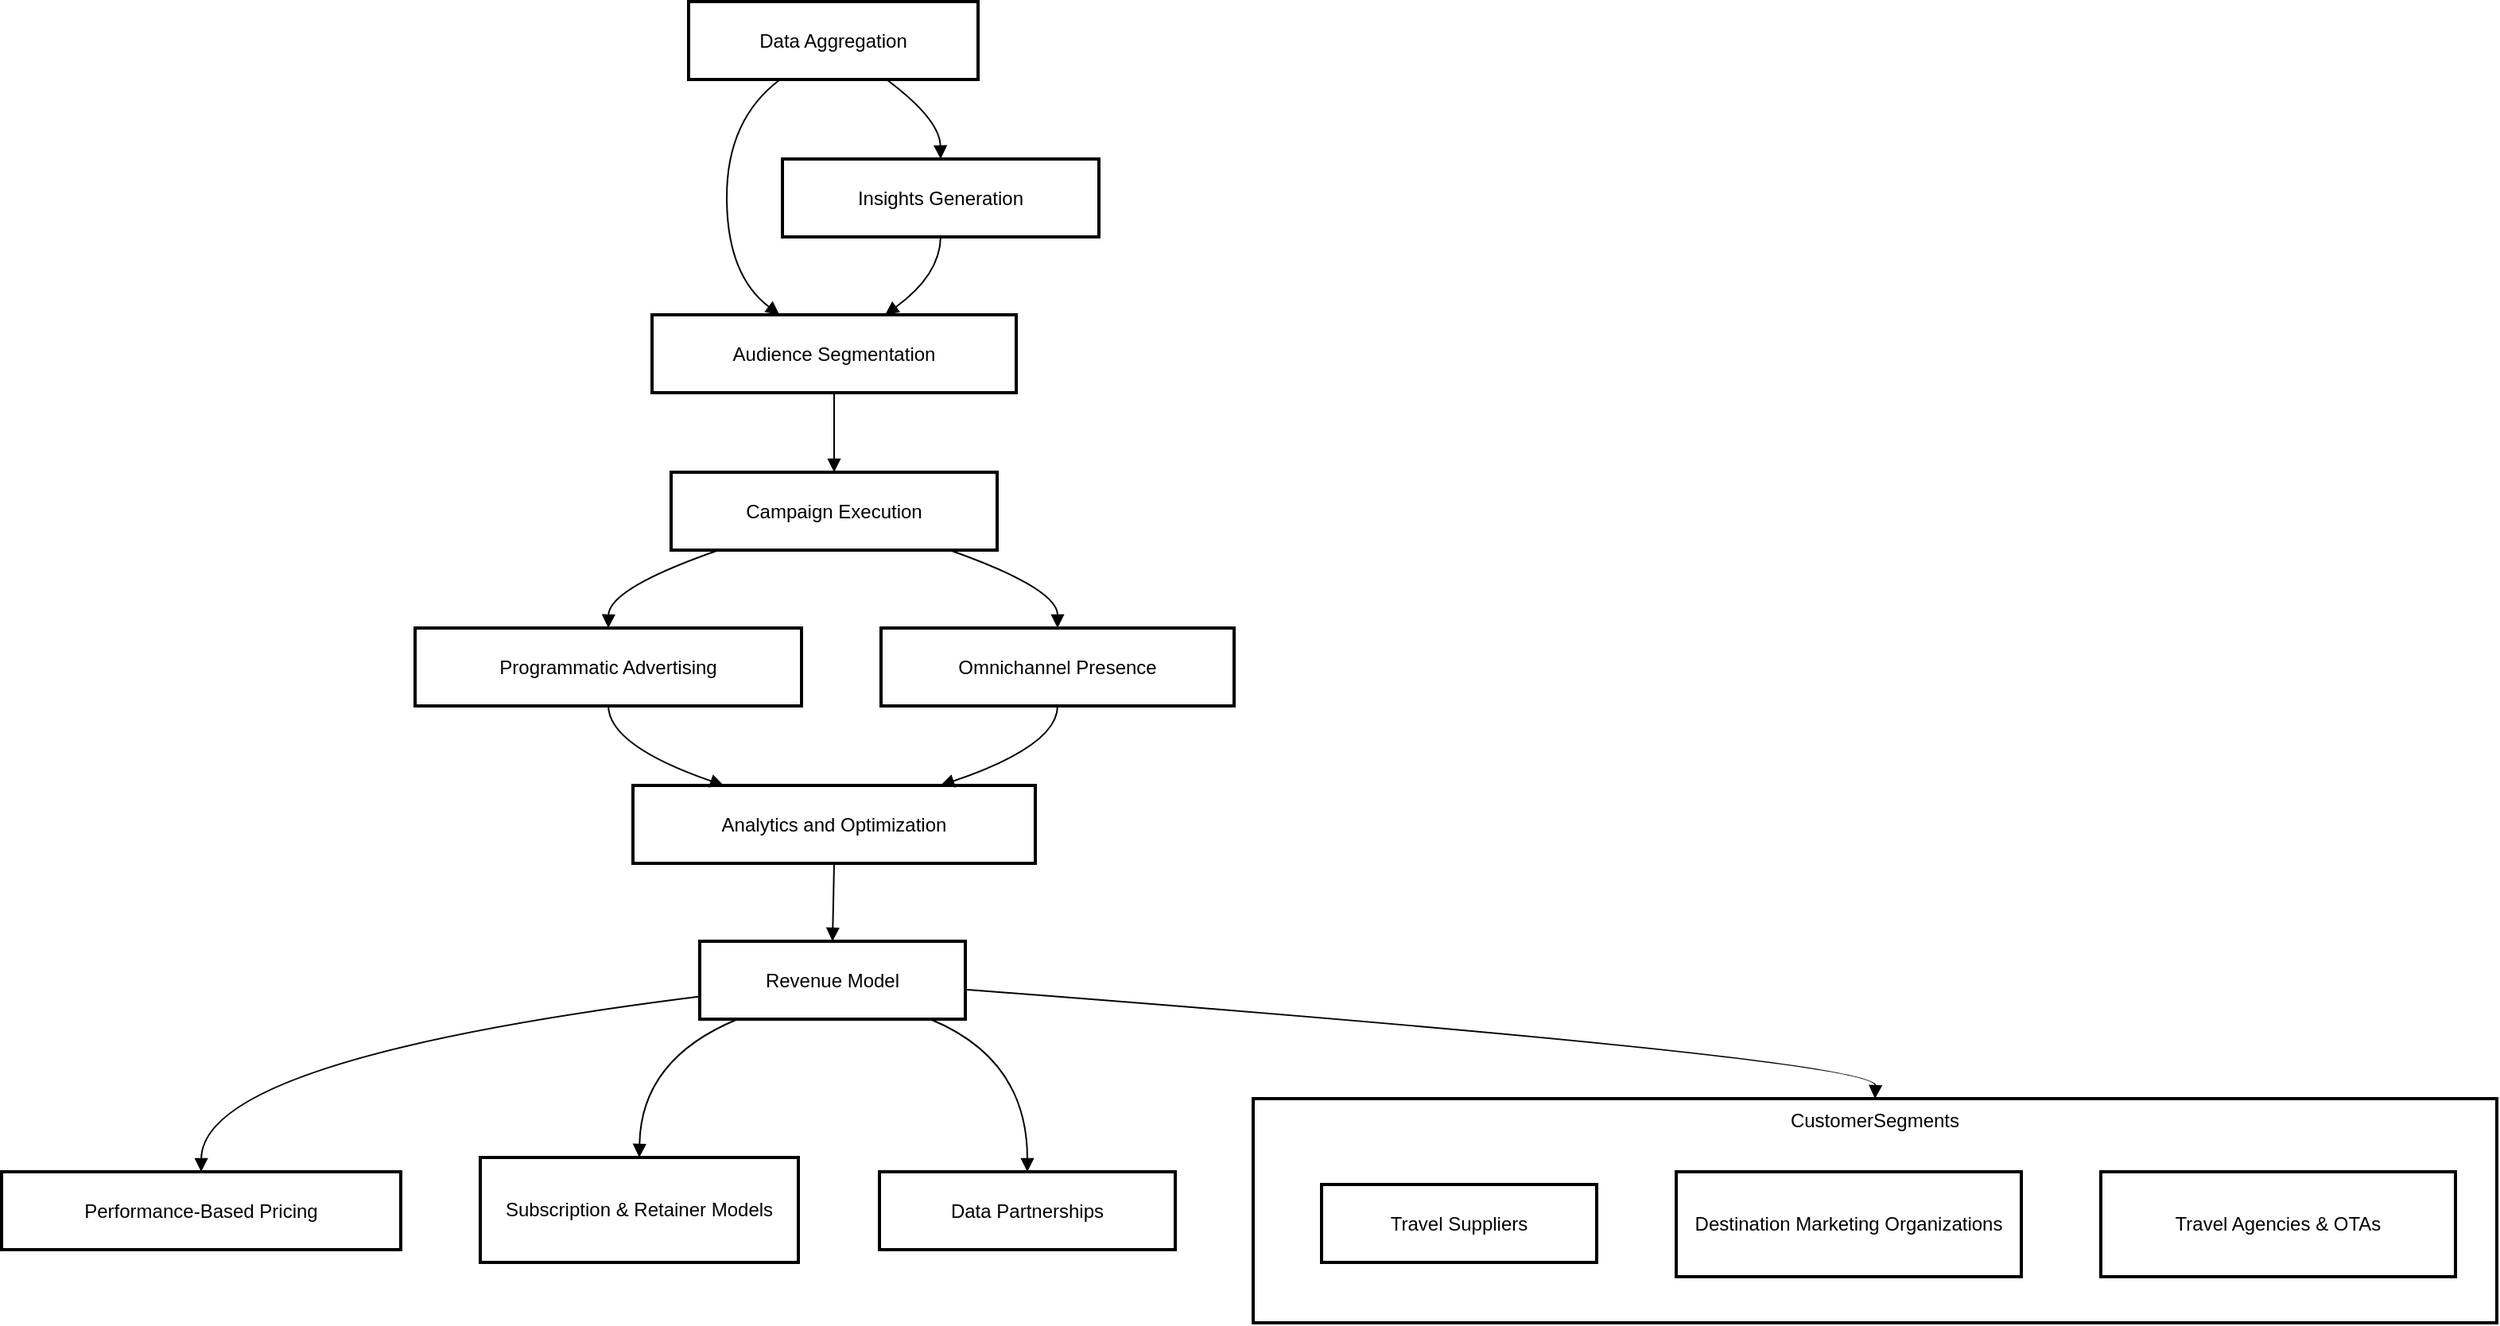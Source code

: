 <mxfile version="24.8.0">
  <diagram name="Page-1" id="XuJ_6Irc1uZUcMhbmalL">
    <mxGraphModel dx="1238" dy="679" grid="1" gridSize="10" guides="1" tooltips="1" connect="1" arrows="1" fold="1" page="1" pageScale="1" pageWidth="850" pageHeight="1100" math="0" shadow="0">
      <root>
        <mxCell id="0" />
        <mxCell id="1" parent="0" />
        <mxCell id="SiYfnSm6TyH04M3sCrki-1" value="CustomerSegments" style="whiteSpace=wrap;strokeWidth=2;verticalAlign=top;" vertex="1" parent="1">
          <mxGeometry x="807" y="710" width="782" height="141" as="geometry" />
        </mxCell>
        <mxCell id="SiYfnSm6TyH04M3sCrki-2" value="Travel Suppliers" style="whiteSpace=wrap;strokeWidth=2;" vertex="1" parent="SiYfnSm6TyH04M3sCrki-1">
          <mxGeometry x="43" y="54" width="173" height="49" as="geometry" />
        </mxCell>
        <mxCell id="SiYfnSm6TyH04M3sCrki-3" value="Destination Marketing Organizations" style="whiteSpace=wrap;strokeWidth=2;" vertex="1" parent="SiYfnSm6TyH04M3sCrki-1">
          <mxGeometry x="266" y="46" width="217" height="66" as="geometry" />
        </mxCell>
        <mxCell id="SiYfnSm6TyH04M3sCrki-4" value="Travel Agencies &amp; OTAs" style="whiteSpace=wrap;strokeWidth=2;" vertex="1" parent="SiYfnSm6TyH04M3sCrki-1">
          <mxGeometry x="533" y="46" width="223" height="66" as="geometry" />
        </mxCell>
        <mxCell id="SiYfnSm6TyH04M3sCrki-5" value="Data Aggregation" style="whiteSpace=wrap;strokeWidth=2;" vertex="1" parent="1">
          <mxGeometry x="452" y="20" width="182" height="49" as="geometry" />
        </mxCell>
        <mxCell id="SiYfnSm6TyH04M3sCrki-6" value="Audience Segmentation" style="whiteSpace=wrap;strokeWidth=2;" vertex="1" parent="1">
          <mxGeometry x="429" y="217" width="229" height="49" as="geometry" />
        </mxCell>
        <mxCell id="SiYfnSm6TyH04M3sCrki-7" value="Insights Generation" style="whiteSpace=wrap;strokeWidth=2;" vertex="1" parent="1">
          <mxGeometry x="511" y="119" width="199" height="49" as="geometry" />
        </mxCell>
        <mxCell id="SiYfnSm6TyH04M3sCrki-8" value="Campaign Execution" style="whiteSpace=wrap;strokeWidth=2;" vertex="1" parent="1">
          <mxGeometry x="441" y="316" width="205" height="49" as="geometry" />
        </mxCell>
        <mxCell id="SiYfnSm6TyH04M3sCrki-9" value="Programmatic Advertising" style="whiteSpace=wrap;strokeWidth=2;" vertex="1" parent="1">
          <mxGeometry x="280" y="414" width="243" height="49" as="geometry" />
        </mxCell>
        <mxCell id="SiYfnSm6TyH04M3sCrki-10" value="Omnichannel Presence" style="whiteSpace=wrap;strokeWidth=2;" vertex="1" parent="1">
          <mxGeometry x="573" y="414" width="222" height="49" as="geometry" />
        </mxCell>
        <mxCell id="SiYfnSm6TyH04M3sCrki-11" value="Analytics and Optimization" style="whiteSpace=wrap;strokeWidth=2;" vertex="1" parent="1">
          <mxGeometry x="417" y="513" width="253" height="49" as="geometry" />
        </mxCell>
        <mxCell id="SiYfnSm6TyH04M3sCrki-12" value="Revenue Model" style="whiteSpace=wrap;strokeWidth=2;" vertex="1" parent="1">
          <mxGeometry x="459" y="611" width="167" height="49" as="geometry" />
        </mxCell>
        <mxCell id="SiYfnSm6TyH04M3sCrki-13" value="Performance-Based Pricing" style="whiteSpace=wrap;strokeWidth=2;" vertex="1" parent="1">
          <mxGeometry x="20" y="756" width="251" height="49" as="geometry" />
        </mxCell>
        <mxCell id="SiYfnSm6TyH04M3sCrki-14" value="Subscription &amp; Retainer Models" style="whiteSpace=wrap;strokeWidth=2;" vertex="1" parent="1">
          <mxGeometry x="321" y="747" width="200" height="66" as="geometry" />
        </mxCell>
        <mxCell id="SiYfnSm6TyH04M3sCrki-15" value="Data Partnerships" style="whiteSpace=wrap;strokeWidth=2;" vertex="1" parent="1">
          <mxGeometry x="572" y="756" width="186" height="49" as="geometry" />
        </mxCell>
        <mxCell id="SiYfnSm6TyH04M3sCrki-16" value="" style="curved=1;startArrow=none;endArrow=block;exitX=0.32;exitY=0.99;entryX=0.35;entryY=0;rounded=0;" edge="1" parent="1" source="SiYfnSm6TyH04M3sCrki-5" target="SiYfnSm6TyH04M3sCrki-6">
          <mxGeometry relative="1" as="geometry">
            <Array as="points">
              <mxPoint x="476" y="94" />
              <mxPoint x="476" y="192" />
            </Array>
          </mxGeometry>
        </mxCell>
        <mxCell id="SiYfnSm6TyH04M3sCrki-17" value="" style="curved=1;startArrow=none;endArrow=block;exitX=0.68;exitY=0.99;entryX=0.5;entryY=-0.01;rounded=0;" edge="1" parent="1" source="SiYfnSm6TyH04M3sCrki-5" target="SiYfnSm6TyH04M3sCrki-7">
          <mxGeometry relative="1" as="geometry">
            <Array as="points">
              <mxPoint x="610" y="94" />
            </Array>
          </mxGeometry>
        </mxCell>
        <mxCell id="SiYfnSm6TyH04M3sCrki-18" value="" style="curved=1;startArrow=none;endArrow=block;exitX=0.5;exitY=0.99;entryX=0.5;entryY=-0.01;rounded=0;" edge="1" parent="1" source="SiYfnSm6TyH04M3sCrki-6" target="SiYfnSm6TyH04M3sCrki-8">
          <mxGeometry relative="1" as="geometry">
            <Array as="points" />
          </mxGeometry>
        </mxCell>
        <mxCell id="SiYfnSm6TyH04M3sCrki-19" value="" style="curved=1;startArrow=none;endArrow=block;exitX=0.5;exitY=0.98;entryX=0.64;entryY=0;rounded=0;" edge="1" parent="1" source="SiYfnSm6TyH04M3sCrki-7" target="SiYfnSm6TyH04M3sCrki-6">
          <mxGeometry relative="1" as="geometry">
            <Array as="points">
              <mxPoint x="610" y="192" />
            </Array>
          </mxGeometry>
        </mxCell>
        <mxCell id="SiYfnSm6TyH04M3sCrki-20" value="" style="curved=1;startArrow=none;endArrow=block;exitX=0.16;exitY=0.98;entryX=0.5;entryY=0;rounded=0;" edge="1" parent="1" source="SiYfnSm6TyH04M3sCrki-8" target="SiYfnSm6TyH04M3sCrki-9">
          <mxGeometry relative="1" as="geometry">
            <Array as="points">
              <mxPoint x="402" y="389" />
            </Array>
          </mxGeometry>
        </mxCell>
        <mxCell id="SiYfnSm6TyH04M3sCrki-21" value="" style="curved=1;startArrow=none;endArrow=block;exitX=0.84;exitY=0.98;entryX=0.5;entryY=0;rounded=0;" edge="1" parent="1" source="SiYfnSm6TyH04M3sCrki-8" target="SiYfnSm6TyH04M3sCrki-10">
          <mxGeometry relative="1" as="geometry">
            <Array as="points">
              <mxPoint x="684" y="389" />
            </Array>
          </mxGeometry>
        </mxCell>
        <mxCell id="SiYfnSm6TyH04M3sCrki-22" value="" style="curved=1;startArrow=none;endArrow=block;exitX=0.5;exitY=0.99;entryX=0.22;entryY=-0.01;rounded=0;" edge="1" parent="1" source="SiYfnSm6TyH04M3sCrki-9" target="SiYfnSm6TyH04M3sCrki-11">
          <mxGeometry relative="1" as="geometry">
            <Array as="points">
              <mxPoint x="402" y="488" />
            </Array>
          </mxGeometry>
        </mxCell>
        <mxCell id="SiYfnSm6TyH04M3sCrki-23" value="" style="curved=1;startArrow=none;endArrow=block;exitX=0.5;exitY=0.99;entryX=0.77;entryY=-0.01;rounded=0;" edge="1" parent="1" source="SiYfnSm6TyH04M3sCrki-10" target="SiYfnSm6TyH04M3sCrki-11">
          <mxGeometry relative="1" as="geometry">
            <Array as="points">
              <mxPoint x="684" y="488" />
            </Array>
          </mxGeometry>
        </mxCell>
        <mxCell id="SiYfnSm6TyH04M3sCrki-24" value="" style="curved=1;startArrow=none;endArrow=block;exitX=0.5;exitY=0.98;entryX=0.5;entryY=0;rounded=0;" edge="1" parent="1" source="SiYfnSm6TyH04M3sCrki-11" target="SiYfnSm6TyH04M3sCrki-12">
          <mxGeometry relative="1" as="geometry">
            <Array as="points" />
          </mxGeometry>
        </mxCell>
        <mxCell id="SiYfnSm6TyH04M3sCrki-25" value="" style="curved=1;startArrow=none;endArrow=block;exitX=0;exitY=0.71;entryX=0.5;entryY=0;rounded=0;" edge="1" parent="1" source="SiYfnSm6TyH04M3sCrki-12" target="SiYfnSm6TyH04M3sCrki-13">
          <mxGeometry relative="1" as="geometry">
            <Array as="points">
              <mxPoint x="146" y="685" />
            </Array>
          </mxGeometry>
        </mxCell>
        <mxCell id="SiYfnSm6TyH04M3sCrki-26" value="" style="curved=1;startArrow=none;endArrow=block;exitX=0.15;exitY=0.99;entryX=0.5;entryY=0;rounded=0;" edge="1" parent="1" source="SiYfnSm6TyH04M3sCrki-12" target="SiYfnSm6TyH04M3sCrki-14">
          <mxGeometry relative="1" as="geometry">
            <Array as="points">
              <mxPoint x="422" y="685" />
            </Array>
          </mxGeometry>
        </mxCell>
        <mxCell id="SiYfnSm6TyH04M3sCrki-27" value="" style="curved=1;startArrow=none;endArrow=block;exitX=0.86;exitY=0.99;entryX=0.5;entryY=0;rounded=0;" edge="1" parent="1" source="SiYfnSm6TyH04M3sCrki-12" target="SiYfnSm6TyH04M3sCrki-15">
          <mxGeometry relative="1" as="geometry">
            <Array as="points">
              <mxPoint x="665" y="685" />
            </Array>
          </mxGeometry>
        </mxCell>
        <mxCell id="SiYfnSm6TyH04M3sCrki-28" value="" style="curved=1;startArrow=none;endArrow=block;exitX=1;exitY=0.62;entryX=0.5;entryY=0;rounded=0;" edge="1" parent="1" source="SiYfnSm6TyH04M3sCrki-12" target="SiYfnSm6TyH04M3sCrki-1">
          <mxGeometry relative="1" as="geometry">
            <Array as="points">
              <mxPoint x="1199" y="685" />
            </Array>
          </mxGeometry>
        </mxCell>
      </root>
    </mxGraphModel>
  </diagram>
</mxfile>
